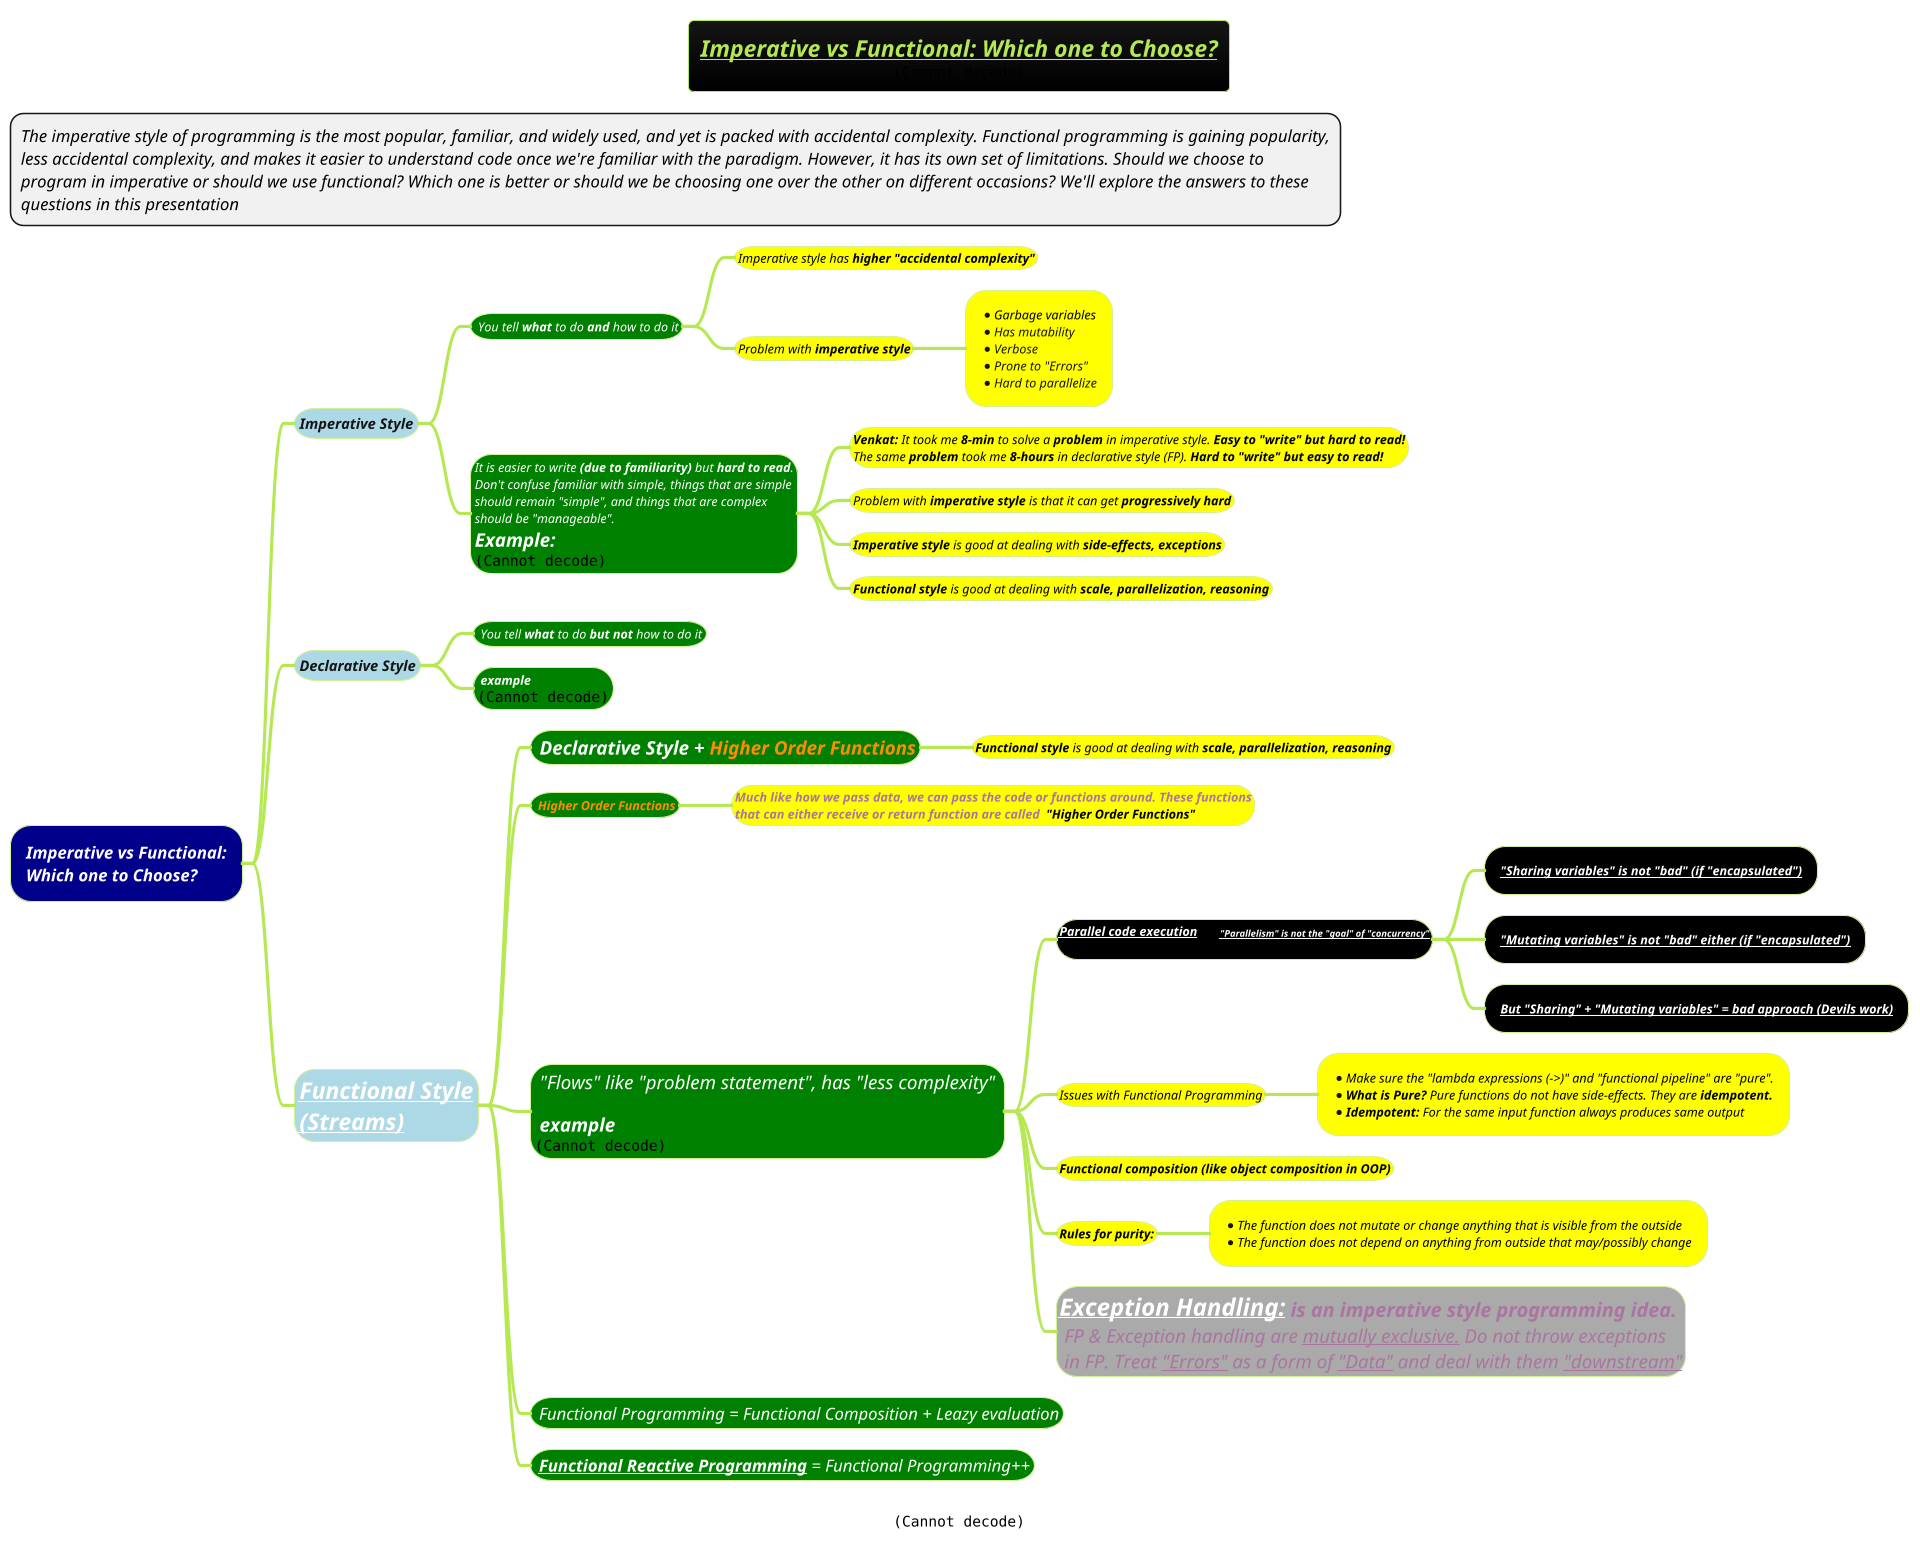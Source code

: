 @startmindmap
title = <b><i><u><size:18>Imperative vs Functional: Which one to Choose?\n<img:images/img_213.png{scale=1}>
caption <img:images/img_590.png>
*:<i><size:16>The imperative style of programming is the most popular, familiar, and widely used, and yet is packed with accidental complexity. Functional programming is gaining popularity,
<i><size:16>less accidental complexity, and makes it easier to understand code once we're familiar with the paradigm. However, it has its own set of limitations. Should we choose to
<i><size:16>program in imperative or should we use functional? Which one is better or should we be choosing one over the other on different occasions? We'll explore the answers to these
<i><size:16>questions in this presentation;

!theme hacker
*[#darkblue] <color #white><i>Imperative vs Functional:\n<color #white><i>Which one to Choose?
**[#lightblue] <i>Imperative Style
***[#green] <size:12><color #white><i> You tell **what** to do **and** how to do it
****[#yellow] <size:12><color #black><i>Imperative style has <b>higher "accidental complexity"
****[#yellow] <size:12><color #black><i>Problem with <b>imperative style
*****[#yellow]:*<size:12><color #black><i>Garbage variables
* <size:12><i>Has mutability
* <size:12><i>Verbose
* <size:12><i>Prone to "Errors"
* <size:12><i>Hard to parallelize;
***[#green]:<size:12><color #white><i>It is easier to write **(due to familiarity)** but **hard to read**.
<size:12><color #white><i>Don't confuse familiar with simple, things that are simple
<size:12><color #white><i>should remain "simple", and things that are complex
<size:12><color #white><i>should be "manageable".
<b><size:18><color #white><i>Example:
<img:images/img_3.png{scale=1.13}>;
****[#yellow]:<size:12><color #black><i>**Venkat:** It took me **8-min** to solve a **problem** in imperative style. <b>Easy to "write" but hard to read!
<size:12><color #black><i>The same **problem** took me **8-hours** in declarative style (FP).<b> Hard to "write" but easy to read! ;
****[#yellow] <size:12><color #black><i>Problem with <b>imperative style</b> is that it can get <b>progressively hard
****[#yellow] <size:12><color #black><i><b>Imperative style</b> is good at dealing with <b>side-effects, exceptions
****[#yellow] <size:12><color #black><i><b>Functional style</b> is good at dealing with <b>scale, parallelization, reasoning

**[#lightblue] <i>Declarative Style
***[#green] <size:12><color #white><i> You tell **what** to do **but not** how to do it
***[#green] <b><size:12><color #white><i> example \n<img:images/img_2.png{scale=0.8}>

**[#lightblue] <size:22><i>[[docs/3-programming-languages/Venkat-Subramaniam/Streams.puml Functional Style\n(Streams)]]
***[#green] <b><size:18><color #white><i> Declarative Style + <color :darkorange>Higher Order Functions
****[#yellow] <size:12><color #black><i><b>Functional style</b> is good at dealing with <b>scale, parallelization, reasoning

***[#green] <b><size:12><color #white><i> <i><color :darkorange>Higher Order Functions

****[#yellow]:<b><i><size:12>Much like how we pass data, we can pass the code or functions around. These functions
<b><i><size:12>that can either receive or return function are called <color :black> "Higher Order Functions";
***[#green] <size:18><color #white><i> <color :white>"Flows" like "problem statement", has "less complexity" \n\n<b><size:18><color #white><i> example\n<img:images/img.png{scale=0.92}>
****[#black] <size:12><color #white><i><b>[[docs/3-programming-languages/Venkat-Subramaniam/images/img_283.png Parallel code execution]] <size:9>\t[[https://www.youtube.com/watch?v=3X93PnKRNUo&list=LL&index=2&ab_channel=CoreDumped "Parallelism" is not the "goal" of "concurrency"]]\n<img:images/img_1.png{scale=0.8}>
*****[#black] <size:12><color #white><i><b>[[docs/3-programming-languages/Venkat-Subramaniam/images/img_283.png "Sharing variables" is not "bad" (if "encapsulated")]]
*****[#black] <b><size:12><color #white><i>[[docs/3-programming-languages/Venkat-Subramaniam/images/img_283.png "Mutating variables" is not "bad" either (if "encapsulated")]]
*****[#black] <b><size:12><color #white><i>[[docs/3-programming-languages/Venkat-Subramaniam/images/img_283.png But "Sharing" + "Mutating variables" = bad approach (Devils work)]]
****[#yellow] <size:12><color #black><i>Issues with Functional Programming
*****[#yellow] *<size:12><color #black><i>Make sure the "lambda expressions (->)" and "functional pipeline" are "pure". \n*<size:12><color #black><i>**What is Pure?** Pure functions do not have side-effects. They are **idempotent.**\n*<size:12><color #black><i>**Idempotent:** For the same input function always produces same output
****[#yellow] <size:12><color #black><i><b>Functional composition (like object composition in OOP)
****[#yellow] <size:12><color #black><i><b>Rules for purity:
*****[#yellow] *<size:12><color #black><i>The function does not mutate or change anything that is visible from the outside \n* <size:12><color #black><i>The function does not depend on anything from outside that may/possibly change
****[#a]:=<i><color:darkorange>[[docs/3-programming-languages/Venkat-Subramaniam/Exception-Handling-in-Functional-and-Reactive-Programming.puml Exception Handling:]]</color> is an imperative style programming idea.
<size:18> <i>FP & Exception handling are __mutually exclusive.__ Do not throw exceptions
<size:18> <i>in FP. Treat __"Errors"__ as a form of __"Data"__ and deal with them __"downstream"__;

***[#green] <size:16><color #white><i> <color :white>Functional Programming = Functional Composition + Leazy evaluation
***[#green] <size:16><color #white><i> <color :white><b>[[docs/3-programming-languages/Venkat-Subramaniam/Asynchronous-Programming-in-Java-Options-to-Choose-from.puml Functional Reactive Programming]]</b> = Functional Programming++
@endmindmap
